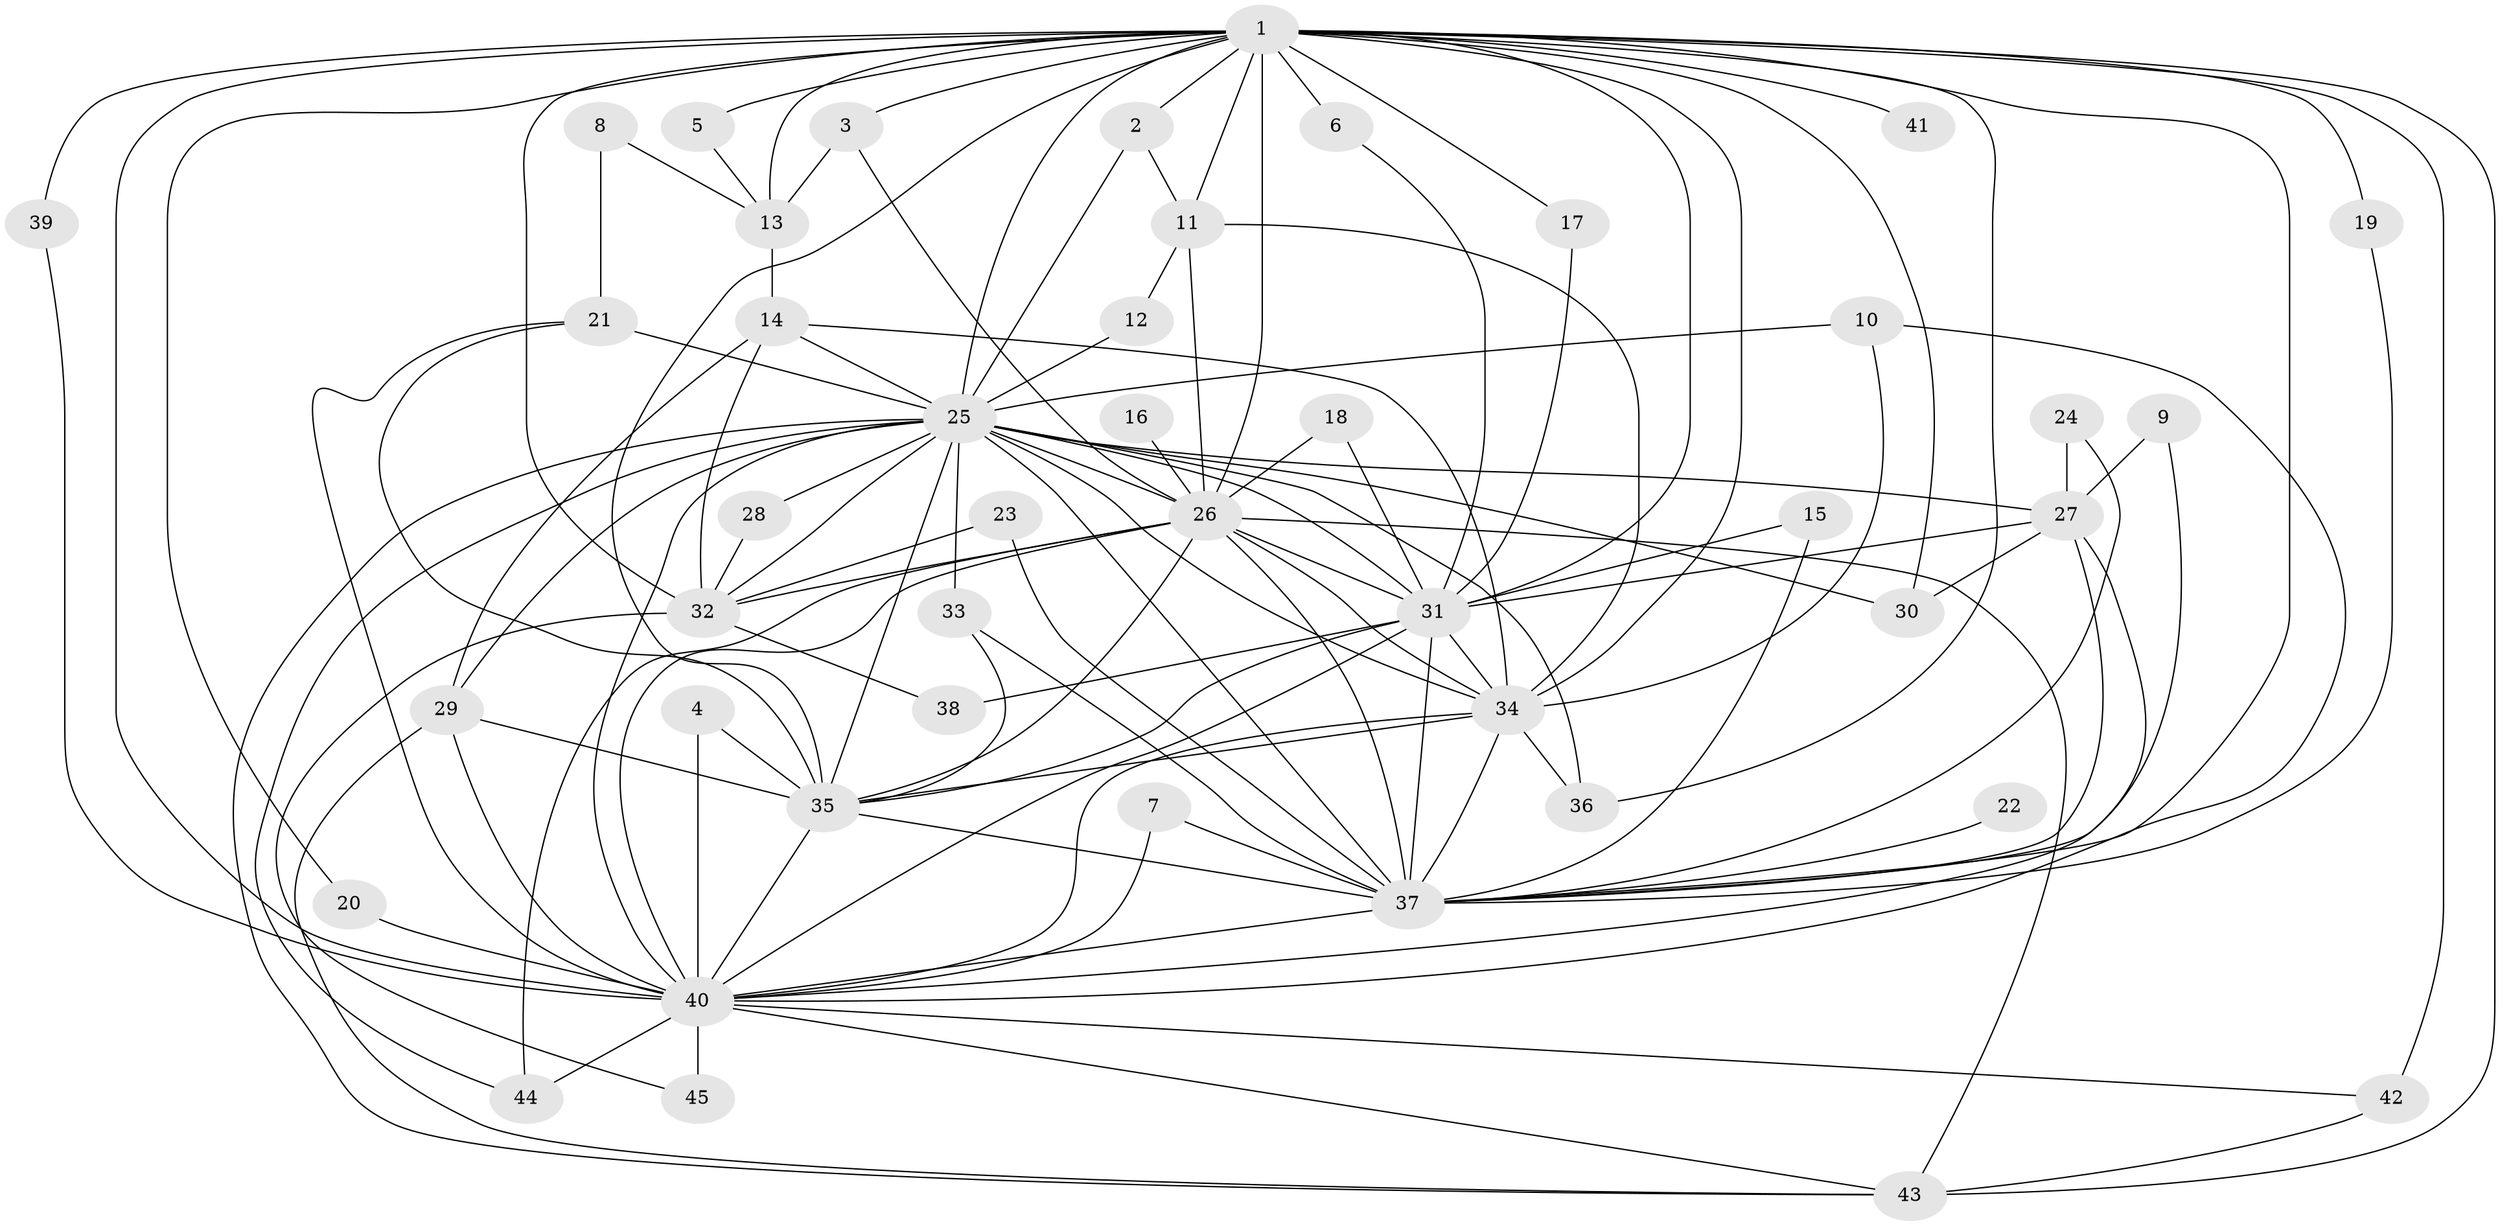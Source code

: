 // original degree distribution, {20: 0.022222222222222223, 22: 0.011111111111111112, 13: 0.011111111111111112, 19: 0.011111111111111112, 25: 0.011111111111111112, 15: 0.022222222222222223, 23: 0.011111111111111112, 18: 0.011111111111111112, 4: 0.07777777777777778, 5: 0.03333333333333333, 3: 0.3, 2: 0.45555555555555555, 6: 0.011111111111111112, 8: 0.011111111111111112}
// Generated by graph-tools (version 1.1) at 2025/25/03/09/25 03:25:41]
// undirected, 45 vertices, 118 edges
graph export_dot {
graph [start="1"]
  node [color=gray90,style=filled];
  1;
  2;
  3;
  4;
  5;
  6;
  7;
  8;
  9;
  10;
  11;
  12;
  13;
  14;
  15;
  16;
  17;
  18;
  19;
  20;
  21;
  22;
  23;
  24;
  25;
  26;
  27;
  28;
  29;
  30;
  31;
  32;
  33;
  34;
  35;
  36;
  37;
  38;
  39;
  40;
  41;
  42;
  43;
  44;
  45;
  1 -- 2 [weight=1.0];
  1 -- 3 [weight=1.0];
  1 -- 5 [weight=1.0];
  1 -- 6 [weight=2.0];
  1 -- 11 [weight=1.0];
  1 -- 13 [weight=2.0];
  1 -- 17 [weight=1.0];
  1 -- 19 [weight=1.0];
  1 -- 20 [weight=1.0];
  1 -- 25 [weight=2.0];
  1 -- 26 [weight=3.0];
  1 -- 30 [weight=1.0];
  1 -- 31 [weight=3.0];
  1 -- 32 [weight=2.0];
  1 -- 34 [weight=3.0];
  1 -- 35 [weight=2.0];
  1 -- 36 [weight=1.0];
  1 -- 37 [weight=2.0];
  1 -- 39 [weight=1.0];
  1 -- 40 [weight=5.0];
  1 -- 41 [weight=1.0];
  1 -- 42 [weight=1.0];
  1 -- 43 [weight=1.0];
  2 -- 11 [weight=1.0];
  2 -- 25 [weight=1.0];
  3 -- 13 [weight=1.0];
  3 -- 26 [weight=1.0];
  4 -- 35 [weight=1.0];
  4 -- 40 [weight=1.0];
  5 -- 13 [weight=1.0];
  6 -- 31 [weight=1.0];
  7 -- 37 [weight=1.0];
  7 -- 40 [weight=1.0];
  8 -- 13 [weight=1.0];
  8 -- 21 [weight=1.0];
  9 -- 27 [weight=1.0];
  9 -- 37 [weight=1.0];
  10 -- 25 [weight=1.0];
  10 -- 34 [weight=1.0];
  10 -- 40 [weight=1.0];
  11 -- 12 [weight=1.0];
  11 -- 26 [weight=1.0];
  11 -- 34 [weight=1.0];
  12 -- 25 [weight=1.0];
  13 -- 14 [weight=1.0];
  14 -- 25 [weight=1.0];
  14 -- 29 [weight=1.0];
  14 -- 32 [weight=1.0];
  14 -- 34 [weight=1.0];
  15 -- 31 [weight=1.0];
  15 -- 37 [weight=1.0];
  16 -- 26 [weight=1.0];
  17 -- 31 [weight=1.0];
  18 -- 26 [weight=1.0];
  18 -- 31 [weight=1.0];
  19 -- 37 [weight=1.0];
  20 -- 40 [weight=1.0];
  21 -- 25 [weight=2.0];
  21 -- 35 [weight=1.0];
  21 -- 40 [weight=1.0];
  22 -- 37 [weight=1.0];
  23 -- 32 [weight=1.0];
  23 -- 37 [weight=1.0];
  24 -- 27 [weight=1.0];
  24 -- 37 [weight=1.0];
  25 -- 26 [weight=1.0];
  25 -- 27 [weight=1.0];
  25 -- 28 [weight=1.0];
  25 -- 29 [weight=1.0];
  25 -- 30 [weight=1.0];
  25 -- 31 [weight=2.0];
  25 -- 32 [weight=1.0];
  25 -- 33 [weight=2.0];
  25 -- 34 [weight=2.0];
  25 -- 35 [weight=1.0];
  25 -- 36 [weight=1.0];
  25 -- 37 [weight=1.0];
  25 -- 40 [weight=2.0];
  25 -- 43 [weight=1.0];
  25 -- 44 [weight=1.0];
  26 -- 31 [weight=1.0];
  26 -- 32 [weight=1.0];
  26 -- 34 [weight=3.0];
  26 -- 35 [weight=1.0];
  26 -- 37 [weight=2.0];
  26 -- 40 [weight=2.0];
  26 -- 43 [weight=1.0];
  26 -- 44 [weight=1.0];
  27 -- 30 [weight=1.0];
  27 -- 31 [weight=1.0];
  27 -- 37 [weight=1.0];
  27 -- 40 [weight=1.0];
  28 -- 32 [weight=1.0];
  29 -- 35 [weight=1.0];
  29 -- 40 [weight=1.0];
  29 -- 43 [weight=1.0];
  31 -- 34 [weight=2.0];
  31 -- 35 [weight=1.0];
  31 -- 37 [weight=2.0];
  31 -- 38 [weight=2.0];
  31 -- 40 [weight=2.0];
  32 -- 38 [weight=2.0];
  32 -- 45 [weight=1.0];
  33 -- 35 [weight=1.0];
  33 -- 37 [weight=1.0];
  34 -- 35 [weight=1.0];
  34 -- 36 [weight=1.0];
  34 -- 37 [weight=1.0];
  34 -- 40 [weight=2.0];
  35 -- 37 [weight=3.0];
  35 -- 40 [weight=4.0];
  37 -- 40 [weight=2.0];
  39 -- 40 [weight=1.0];
  40 -- 42 [weight=1.0];
  40 -- 43 [weight=1.0];
  40 -- 44 [weight=1.0];
  40 -- 45 [weight=2.0];
  42 -- 43 [weight=1.0];
}

